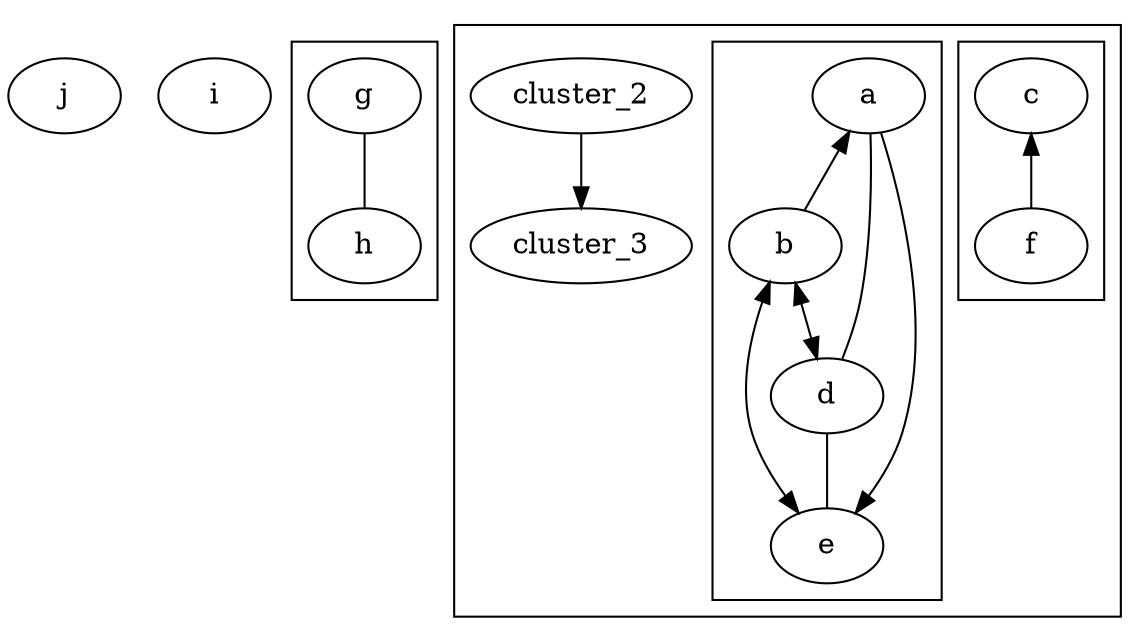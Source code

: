 digraph G {
  edge [dir=none]
n_15 [label="j" style="setlinewidth(1)" ]
n_14 [label="i" style="setlinewidth(1)" ]
  subgraph cluster_4 {
n_12 [label="g" style="setlinewidth(1)" ]
n_13 [label="h" style="setlinewidth(1)" ]
n_12 -> n_13 [dir=none ]
  }
  subgraph cluster_5 {
cluster_3 []
cluster_2 []
cluster_2 -> cluster_3 [dir=forward ]
    subgraph cluster_2 {
n_6 [label="a" style="setlinewidth(1)" ]
n_7 [label="b" style="setlinewidth(1)" ]
n_9 [label="d" style="setlinewidth(1)" ]
n_10 [label="e" style="setlinewidth(1)" ]
n_6 -> n_7 [dir=back ]
n_6 -> n_9 [dir=none ]
n_7 -> n_9 [dir=both ]
n_6 -> n_10 [dir=forward ]
n_7 -> n_10 [dir=both ]
n_9 -> n_10 []
    }
    subgraph cluster_3 {
n_8 [label="c" style="setlinewidth(1)" ]
n_11 [label="f" style="setlinewidth(1)" ]
n_8 -> n_11 [dir=back ]
    }
  }
}
